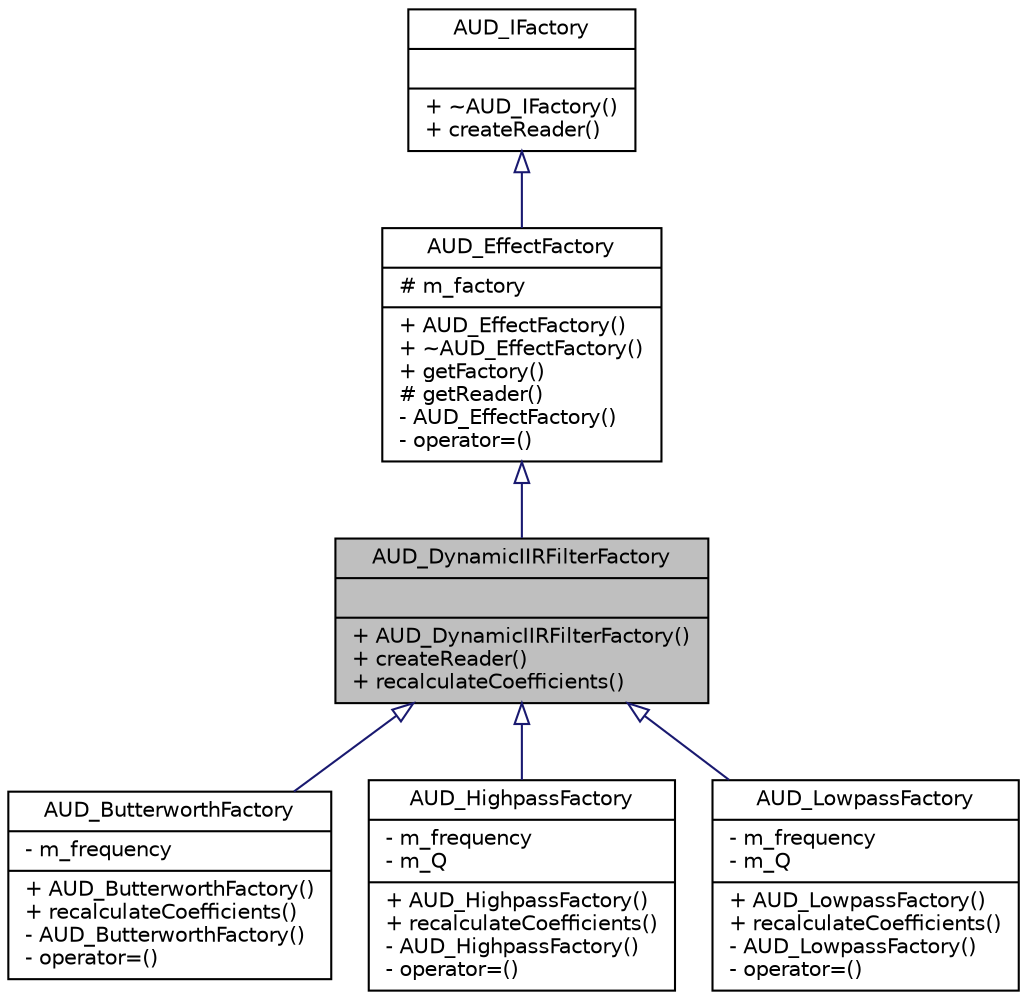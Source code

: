 digraph G
{
  edge [fontname="Helvetica",fontsize="10",labelfontname="Helvetica",labelfontsize="10"];
  node [fontname="Helvetica",fontsize="10",shape=record];
  Node1 [label="{AUD_DynamicIIRFilterFactory\n||+ AUD_DynamicIIRFilterFactory()\l+ createReader()\l+ recalculateCoefficients()\l}",height=0.2,width=0.4,color="black", fillcolor="grey75", style="filled" fontcolor="black"];
  Node2 -> Node1 [dir=back,color="midnightblue",fontsize="10",style="solid",arrowtail="empty",fontname="Helvetica"];
  Node2 [label="{AUD_EffectFactory\n|# m_factory\l|+ AUD_EffectFactory()\l+ ~AUD_EffectFactory()\l+ getFactory()\l# getReader()\l- AUD_EffectFactory()\l- operator=()\l}",height=0.2,width=0.4,color="black", fillcolor="white", style="filled",URL="$db/d5e/classAUD__EffectFactory.html"];
  Node3 -> Node2 [dir=back,color="midnightblue",fontsize="10",style="solid",arrowtail="empty",fontname="Helvetica"];
  Node3 [label="{AUD_IFactory\n||+ ~AUD_IFactory()\l+ createReader()\l}",height=0.2,width=0.4,color="black", fillcolor="white", style="filled",URL="$db/d97/classAUD__IFactory.html"];
  Node1 -> Node4 [dir=back,color="midnightblue",fontsize="10",style="solid",arrowtail="empty",fontname="Helvetica"];
  Node4 [label="{AUD_ButterworthFactory\n|- m_frequency\l|+ AUD_ButterworthFactory()\l+ recalculateCoefficients()\l- AUD_ButterworthFactory()\l- operator=()\l}",height=0.2,width=0.4,color="black", fillcolor="white", style="filled",URL="$d6/dd8/classAUD__ButterworthFactory.html"];
  Node1 -> Node5 [dir=back,color="midnightblue",fontsize="10",style="solid",arrowtail="empty",fontname="Helvetica"];
  Node5 [label="{AUD_HighpassFactory\n|- m_frequency\l- m_Q\l|+ AUD_HighpassFactory()\l+ recalculateCoefficients()\l- AUD_HighpassFactory()\l- operator=()\l}",height=0.2,width=0.4,color="black", fillcolor="white", style="filled",URL="$dd/dee/classAUD__HighpassFactory.html"];
  Node1 -> Node6 [dir=back,color="midnightblue",fontsize="10",style="solid",arrowtail="empty",fontname="Helvetica"];
  Node6 [label="{AUD_LowpassFactory\n|- m_frequency\l- m_Q\l|+ AUD_LowpassFactory()\l+ recalculateCoefficients()\l- AUD_LowpassFactory()\l- operator=()\l}",height=0.2,width=0.4,color="black", fillcolor="white", style="filled",URL="$d7/d9a/classAUD__LowpassFactory.html"];
}
